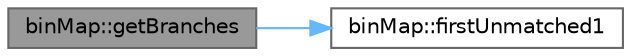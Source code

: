digraph "binMap::getBranches"
{
 // LATEX_PDF_SIZE
  bgcolor="transparent";
  edge [fontname=Helvetica,fontsize=10,labelfontname=Helvetica,labelfontsize=10];
  node [fontname=Helvetica,fontsize=10,shape=box,height=0.2,width=0.4];
  rankdir="LR";
  Node1 [id="Node000001",label="binMap::getBranches",height=0.2,width=0.4,color="gray40", fillcolor="grey60", style="filled", fontcolor="black",tooltip=" "];
  Node1 -> Node2 [id="edge1_Node000001_Node000002",color="steelblue1",style="solid",tooltip=" "];
  Node2 [id="Node000002",label="binMap::firstUnmatched1",height=0.2,width=0.4,color="grey40", fillcolor="white", style="filled",URL="$classbin_map.html#abf469fbd3a9c37b5bec89917e5f058ab",tooltip=" "];
}
